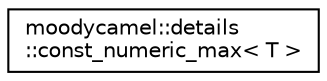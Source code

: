 digraph "Graphical Class Hierarchy"
{
 // LATEX_PDF_SIZE
  edge [fontname="Helvetica",fontsize="10",labelfontname="Helvetica",labelfontsize="10"];
  node [fontname="Helvetica",fontsize="10",shape=record];
  rankdir="LR";
  Node0 [label="moodycamel::details\l::const_numeric_max\< T \>",height=0.2,width=0.4,color="black", fillcolor="white", style="filled",URL="$structmoodycamel_1_1details_1_1const__numeric__max.html",tooltip=" "];
}
